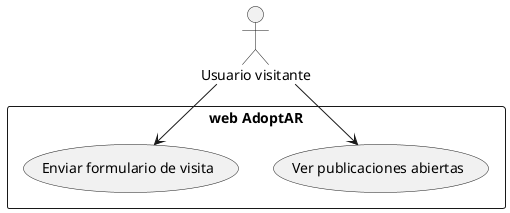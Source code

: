 @startuml

'caso de uso 2 
'Usuario visitante (no autenticado): Ver publicaciones abiertas o Enviar formulario de visita

actor "Usuario visitante" as Visitante

rectangle "web AdoptAR" {
    
    (Ver publicaciones abiertas) as VerPublicaciones
    (Enviar formulario de visita) as EnviarFormulario
    
}

Visitante --> VerPublicaciones
Visitante --> EnviarFormulario

@enduml
